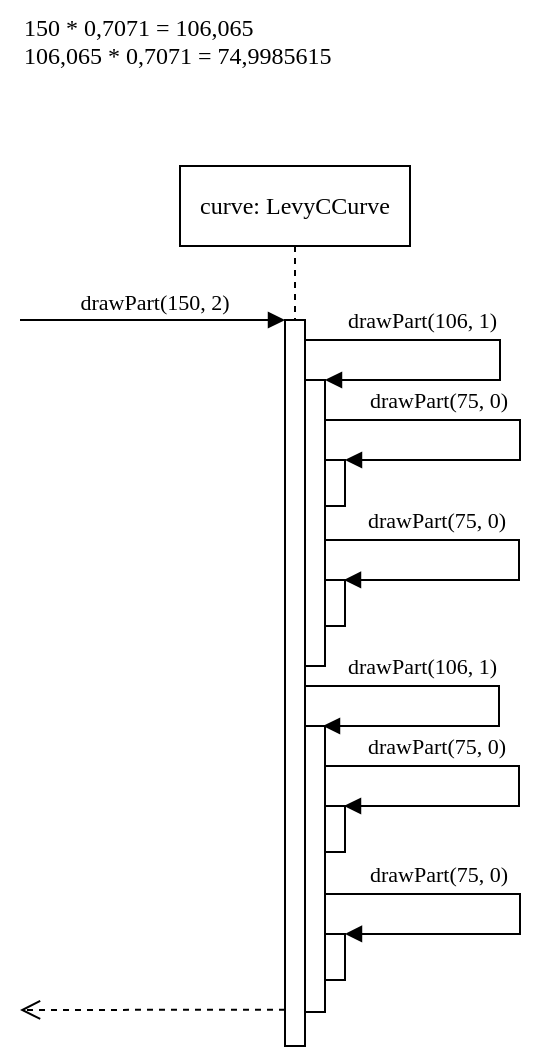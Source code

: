 <mxfile>
    <diagram id="Q8ZCVBfkGdzVq4fk389N" name="Page-1">
        <mxGraphModel dx="1448" dy="876" grid="1" gridSize="10" guides="1" tooltips="1" connect="1" arrows="1" fold="1" page="1" pageScale="1" pageWidth="827" pageHeight="1169" math="1" shadow="0">
            <root>
                <mxCell id="0"/>
                <mxCell id="1" parent="0"/>
                <mxCell id="18" value="curve: LevyCCurve" style="shape=umlLifeline;perimeter=lifelinePerimeter;whiteSpace=wrap;html=1;container=1;collapsible=0;recursiveResize=0;outlineConnect=0;fontFamily=Alegreya;" parent="1" vertex="1">
                    <mxGeometry x="-715" y="213" width="115" height="440" as="geometry"/>
                </mxCell>
                <mxCell id="37" value="" style="html=1;points=[];perimeter=orthogonalPerimeter;fontFamily=Alegreya;" parent="18" vertex="1">
                    <mxGeometry x="52.5" y="77" width="10" height="363" as="geometry"/>
                </mxCell>
                <mxCell id="144" value="" style="html=1;points=[[0,0,0,0,5],[0,1,0,0,-5],[1,0,0,0,5],[1,1,0,0,-5]];perimeter=orthogonalPerimeter;outlineConnect=0;targetShapes=umlLifeline;portConstraint=eastwest;newEdgeStyle={&quot;curved&quot;:0,&quot;rounded&quot;:0};" vertex="1" parent="18">
                    <mxGeometry x="62.5" y="107" width="10" height="143" as="geometry"/>
                </mxCell>
                <mxCell id="145" value="&lt;font data-font-src=&quot;https://fonts.googleapis.com/css?family=Alegreya&quot; face=&quot;Alegreya&quot;&gt;drawPart(106, 1)&lt;/font&gt;" style="html=1;align=left;spacingLeft=2;endArrow=block;rounded=0;edgeStyle=orthogonalEdgeStyle;curved=0;rounded=0;" edge="1" target="144" parent="18" source="37">
                    <mxGeometry x="-0.829" y="10" relative="1" as="geometry">
                        <mxPoint x="65" y="100" as="sourcePoint"/>
                        <Array as="points">
                            <mxPoint x="160" y="87"/>
                            <mxPoint x="160" y="107"/>
                        </Array>
                        <mxPoint as="offset"/>
                    </mxGeometry>
                </mxCell>
                <mxCell id="146" value="" style="html=1;points=[[0,0,0,0,5],[0,1,0,0,-5],[1,0,0,0,5],[1,1,0,0,-5]];perimeter=orthogonalPerimeter;outlineConnect=0;targetShapes=umlLifeline;portConstraint=eastwest;newEdgeStyle={&quot;curved&quot;:0,&quot;rounded&quot;:0};" vertex="1" parent="18">
                    <mxGeometry x="72.5" y="147" width="10" height="23" as="geometry"/>
                </mxCell>
                <mxCell id="147" value="&lt;font data-font-src=&quot;https://fonts.googleapis.com/css?family=Alegreya&quot; face=&quot;Alegreya&quot;&gt;drawPart(75, 0)&lt;/font&gt;" style="html=1;align=left;spacingLeft=2;endArrow=block;rounded=0;edgeStyle=orthogonalEdgeStyle;curved=0;rounded=0;" edge="1" parent="18" target="146">
                    <mxGeometry x="-0.829" y="10" relative="1" as="geometry">
                        <mxPoint x="73" y="127" as="sourcePoint"/>
                        <Array as="points">
                            <mxPoint x="170" y="127"/>
                            <mxPoint x="170" y="147"/>
                        </Array>
                        <mxPoint as="offset"/>
                    </mxGeometry>
                </mxCell>
                <mxCell id="150" value="" style="html=1;points=[[0,0,0,0,5],[0,1,0,0,-5],[1,0,0,0,5],[1,1,0,0,-5]];perimeter=orthogonalPerimeter;outlineConnect=0;targetShapes=umlLifeline;portConstraint=eastwest;newEdgeStyle={&quot;curved&quot;:0,&quot;rounded&quot;:0};" vertex="1" parent="18">
                    <mxGeometry x="72.5" y="207" width="10" height="23" as="geometry"/>
                </mxCell>
                <mxCell id="151" value="&lt;font data-font-src=&quot;https://fonts.googleapis.com/css?family=Alegreya&quot; face=&quot;Alegreya&quot;&gt;drawPart(75, 0)&lt;/font&gt;" style="html=1;align=left;spacingLeft=2;endArrow=block;rounded=0;edgeStyle=orthogonalEdgeStyle;curved=0;rounded=0;" edge="1" parent="18">
                    <mxGeometry x="-0.829" y="10" relative="1" as="geometry">
                        <mxPoint x="72.5" y="186.98" as="sourcePoint"/>
                        <Array as="points">
                            <mxPoint x="169.5" y="186.98"/>
                            <mxPoint x="169.5" y="206.98"/>
                        </Array>
                        <mxPoint as="offset"/>
                        <mxPoint x="82" y="206.98" as="targetPoint"/>
                    </mxGeometry>
                </mxCell>
                <mxCell id="159" value="" style="html=1;points=[[0,0,0,0,5],[0,1,0,0,-5],[1,0,0,0,5],[1,1,0,0,-5]];perimeter=orthogonalPerimeter;outlineConnect=0;targetShapes=umlLifeline;portConstraint=eastwest;newEdgeStyle={&quot;curved&quot;:0,&quot;rounded&quot;:0};" vertex="1" parent="18">
                    <mxGeometry x="62.5" y="280" width="10" height="143" as="geometry"/>
                </mxCell>
                <mxCell id="160" value="&lt;font data-font-src=&quot;https://fonts.googleapis.com/css?family=Alegreya&quot; face=&quot;Alegreya&quot;&gt;drawPart(106, 1)&lt;/font&gt;" style="html=1;align=left;spacingLeft=2;endArrow=block;rounded=0;edgeStyle=orthogonalEdgeStyle;curved=0;rounded=0;" edge="1" parent="18">
                    <mxGeometry x="-0.829" y="10" relative="1" as="geometry">
                        <mxPoint x="62.5" y="260" as="sourcePoint"/>
                        <Array as="points">
                            <mxPoint x="159.5" y="260"/>
                            <mxPoint x="159.5" y="280"/>
                        </Array>
                        <mxPoint as="offset"/>
                        <mxPoint x="71.5" y="280" as="targetPoint"/>
                    </mxGeometry>
                </mxCell>
                <mxCell id="162" value="&lt;font data-font-src=&quot;https://fonts.googleapis.com/css?family=Alegreya&quot; face=&quot;Alegreya&quot;&gt;drawPart(75, 0)&lt;/font&gt;" style="html=1;align=left;spacingLeft=2;endArrow=block;rounded=0;edgeStyle=orthogonalEdgeStyle;curved=0;rounded=0;" edge="1" parent="18">
                    <mxGeometry x="-0.829" y="10" relative="1" as="geometry">
                        <mxPoint x="72.5" y="300" as="sourcePoint"/>
                        <Array as="points">
                            <mxPoint x="169.5" y="300"/>
                            <mxPoint x="169.5" y="320"/>
                        </Array>
                        <mxPoint as="offset"/>
                        <mxPoint x="82" y="320" as="targetPoint"/>
                    </mxGeometry>
                </mxCell>
                <mxCell id="161" value="" style="html=1;points=[[0,0,0,0,5],[0,1,0,0,-5],[1,0,0,0,5],[1,1,0,0,-5]];perimeter=orthogonalPerimeter;outlineConnect=0;targetShapes=umlLifeline;portConstraint=eastwest;newEdgeStyle={&quot;curved&quot;:0,&quot;rounded&quot;:0};" vertex="1" parent="18">
                    <mxGeometry x="72.5" y="320" width="10" height="23" as="geometry"/>
                </mxCell>
                <mxCell id="163" value="" style="html=1;points=[[0,0,0,0,5],[0,1,0,0,-5],[1,0,0,0,5],[1,1,0,0,-5]];perimeter=orthogonalPerimeter;outlineConnect=0;targetShapes=umlLifeline;portConstraint=eastwest;newEdgeStyle={&quot;curved&quot;:0,&quot;rounded&quot;:0};" vertex="1" parent="18">
                    <mxGeometry x="72.5" y="384" width="10" height="23" as="geometry"/>
                </mxCell>
                <mxCell id="38" value="drawPart(150, 2)" style="html=1;verticalAlign=bottom;endArrow=block;entryX=0;entryY=0;fontFamily=Alegreya;" parent="1" target="37" edge="1">
                    <mxGeometry relative="1" as="geometry">
                        <mxPoint x="-795" y="290.0" as="sourcePoint"/>
                    </mxGeometry>
                </mxCell>
                <mxCell id="39" value="" style="html=1;verticalAlign=bottom;endArrow=open;dashed=1;endSize=8;exitX=0;exitY=0.95;fontFamily=Alegreya;" parent="1" source="37" edge="1">
                    <mxGeometry relative="1" as="geometry">
                        <mxPoint x="-795" y="635" as="targetPoint"/>
                    </mxGeometry>
                </mxCell>
                <mxCell id="152" value="150 * 0,7071 = 106,065&#xa;106,065 * 0,7071 = 74,9985615&#xa;" style="text;whiteSpace=wrap;fontFamily=Alegreya;fontSource=https%3A%2F%2Ffonts.googleapis.com%2Fcss%3Ffamily%3DAlegreya;" vertex="1" parent="1">
                    <mxGeometry x="-795" y="130" width="170" height="30" as="geometry"/>
                </mxCell>
                <mxCell id="164" value="&lt;font data-font-src=&quot;https://fonts.googleapis.com/css?family=Alegreya&quot; face=&quot;Alegreya&quot;&gt;drawPart(75, 0)&lt;/font&gt;" style="html=1;align=left;spacingLeft=2;endArrow=block;rounded=0;edgeStyle=orthogonalEdgeStyle;curved=0;rounded=0;" edge="1" parent="1">
                    <mxGeometry x="-0.829" y="10" relative="1" as="geometry">
                        <mxPoint x="-642" y="576.98" as="sourcePoint"/>
                        <Array as="points">
                            <mxPoint x="-545" y="576.98"/>
                            <mxPoint x="-545" y="596.98"/>
                        </Array>
                        <mxPoint as="offset"/>
                        <mxPoint x="-632.5" y="596.98" as="targetPoint"/>
                    </mxGeometry>
                </mxCell>
            </root>
        </mxGraphModel>
    </diagram>
</mxfile>
